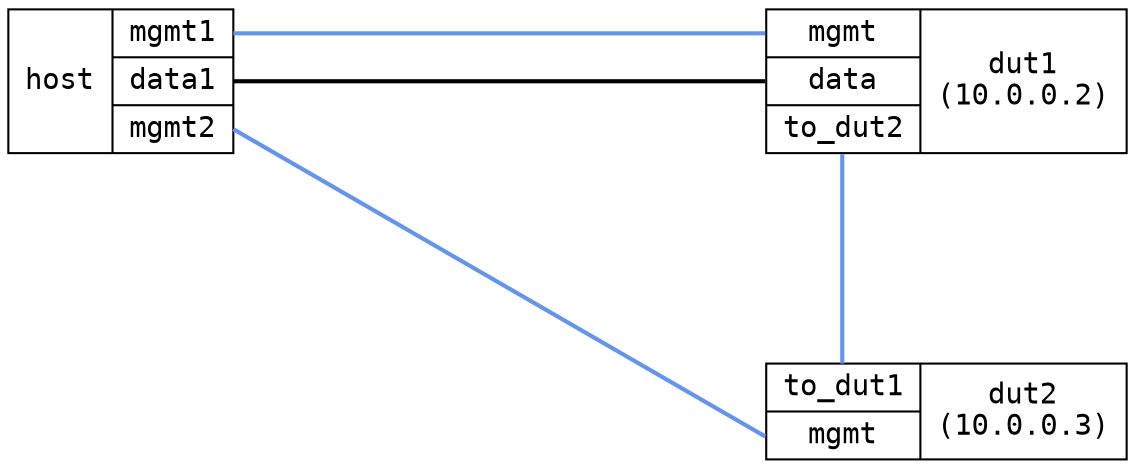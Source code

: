 graph "2x2" {
	layout="neato";
	overlap="false";
	esep="+40";

        node [shape=record, fontname="monospace"];
	edge [color="cornflowerblue", penwidth="2"];

	host [
	    label="host | { <mgmt1> mgmt1 | <data1> data1 | <mgmt2> mgmt2 }",
	    pos="0,16!",
	    kind="controller",
	];

        dut1 [
	    label="{ <mgmt> mgmt | <data> data | <to_dut2> to_dut2} | dut1\n(10.0.0.2) ",
	    pos="10,16!",

	    kind="infix",
	];
	dut2 [
	    label="{ <to_dut1> to_dut1 | <mgmt> mgmt } | dut2\n(10.0.0.3)",
	    pos="10,12!",

	    kind="infix",
	];
	host:mgmt1 -- dut1:mgmt [kind=mgmt]
        host:mgmt2 -- dut2:mgmt [kind=mgmt]
	host:data1 -- dut1:data [color=black]

	dut1:to_dut2 -- dut2:to_dut1
}
